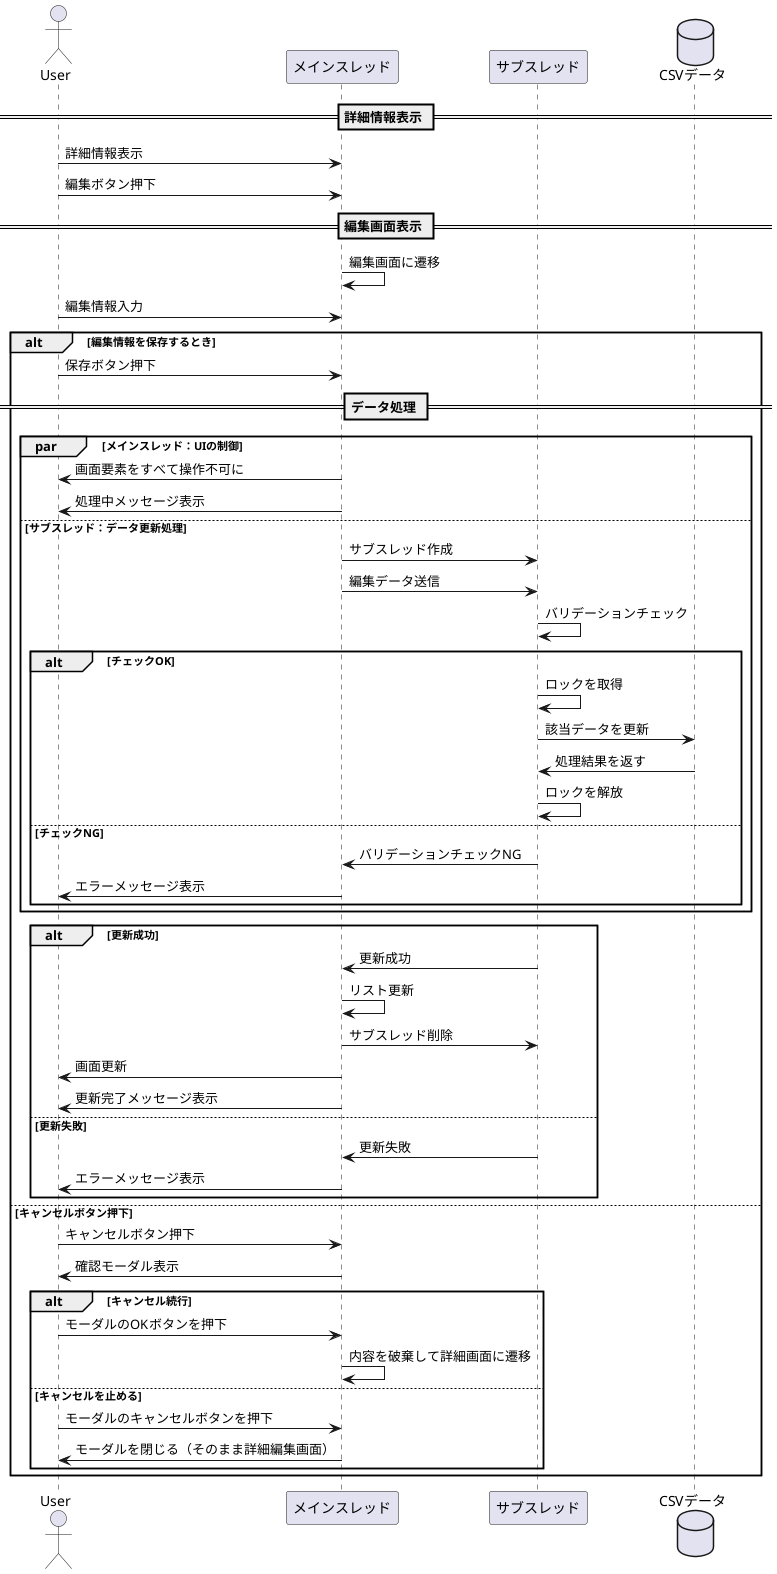 @startuml editEmployee
actor User
participant メインスレッド
participant サブスレッド
Database CSVデータ

== 詳細情報表示 ==
User -> メインスレッド : 詳細情報表示
User -> メインスレッド : 編集ボタン押下

== 編集画面表示 ==
メインスレッド -> メインスレッド : 編集画面に遷移
User -> メインスレッド : 編集情報入力
alt 編集情報を保存するとき
    User -> メインスレッド : 保存ボタン押下

    == データ処理 ==
    par メインスレッド：UIの制御
        メインスレッド -> User : 画面要素をすべて操作不可に
        メインスレッド -> User : 処理中メッセージ表示
    else サブスレッド：データ更新処理
        メインスレッド -> サブスレッド : サブスレッド作成
        メインスレッド -> サブスレッド : 編集データ送信
        サブスレッド -> サブスレッド :バリデーションチェック
        alt チェックOK
            サブスレッド -> サブスレッド : ロックを取得
            サブスレッド -> CSVデータ : 該当データを更新
            CSVデータ -> サブスレッド : 処理結果を返す
            サブスレッド -> サブスレッド : ロックを解放
        else チェックNG
            サブスレッド -> メインスレッド : バリデーションチェックNG
            メインスレッド -> User : エラーメッセージ表示
        end
    end

    alt 更新成功
        サブスレッド -> メインスレッド : 更新成功
        メインスレッド-> メインスレッド:リスト更新
        メインスレッド -> サブスレッド : サブスレッド削除
        メインスレッド -> User : 画面更新
        メインスレッド -> User : 更新完了メッセージ表示
    else 更新失敗
        サブスレッド -> メインスレッド : 更新失敗
        メインスレッド -> User : エラーメッセージ表示
    end

else キャンセルボタン押下
    User -> メインスレッド : キャンセルボタン押下
    メインスレッド -> User : 確認モーダル表示
    alt キャンセル続行
        User -> メインスレッド : モーダルのOKボタンを押下
        メインスレッド -> メインスレッド  : 内容を破棄して詳細画面に遷移
    else キャンセルを止める
        User -> メインスレッド : モーダルのキャンセルボタンを押下
        メインスレッド -> User : モーダルを閉じる（そのまま詳細編集画面）
    end
end
@enduml
